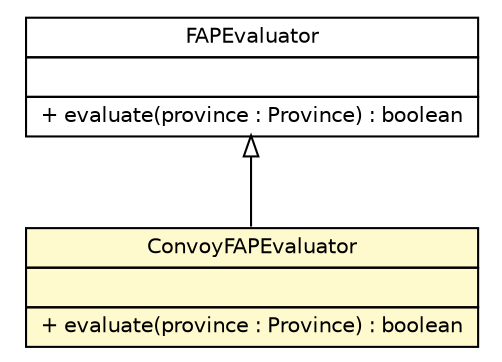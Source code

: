 #!/usr/local/bin/dot
#
# Class diagram 
# Generated by UMLGraph version 5.2 (http://www.umlgraph.org/)
#

digraph G {
	edge [fontname="Helvetica",fontsize=10,labelfontname="Helvetica",labelfontsize=10];
	node [fontname="Helvetica",fontsize=10,shape=plaintext];
	nodesep=0.25;
	ranksep=0.5;
	// dip.world.Path.FAPEvaluator
	c7684 [label=<<table title="dip.world.Path.FAPEvaluator" border="0" cellborder="1" cellspacing="0" cellpadding="2" port="p" href="./Path.FAPEvaluator.html">
		<tr><td><table border="0" cellspacing="0" cellpadding="1">
<tr><td align="center" balign="center"> FAPEvaluator </td></tr>
		</table></td></tr>
		<tr><td><table border="0" cellspacing="0" cellpadding="1">
<tr><td align="left" balign="left">  </td></tr>
		</table></td></tr>
		<tr><td><table border="0" cellspacing="0" cellpadding="1">
<tr><td align="left" balign="left"> + evaluate(province : Province) : boolean </td></tr>
		</table></td></tr>
		</table>>, fontname="Helvetica", fontcolor="black", fontsize=10.0];
	// dip.world.Path.ConvoyFAPEvaluator
	c7686 [label=<<table title="dip.world.Path.ConvoyFAPEvaluator" border="0" cellborder="1" cellspacing="0" cellpadding="2" port="p" bgcolor="lemonChiffon" href="./Path.ConvoyFAPEvaluator.html">
		<tr><td><table border="0" cellspacing="0" cellpadding="1">
<tr><td align="center" balign="center"> ConvoyFAPEvaluator </td></tr>
		</table></td></tr>
		<tr><td><table border="0" cellspacing="0" cellpadding="1">
<tr><td align="left" balign="left">  </td></tr>
		</table></td></tr>
		<tr><td><table border="0" cellspacing="0" cellpadding="1">
<tr><td align="left" balign="left"> + evaluate(province : Province) : boolean </td></tr>
		</table></td></tr>
		</table>>, fontname="Helvetica", fontcolor="black", fontsize=10.0];
	//dip.world.Path.ConvoyFAPEvaluator extends dip.world.Path.FAPEvaluator
	c7684:p -> c7686:p [dir=back,arrowtail=empty];
}


